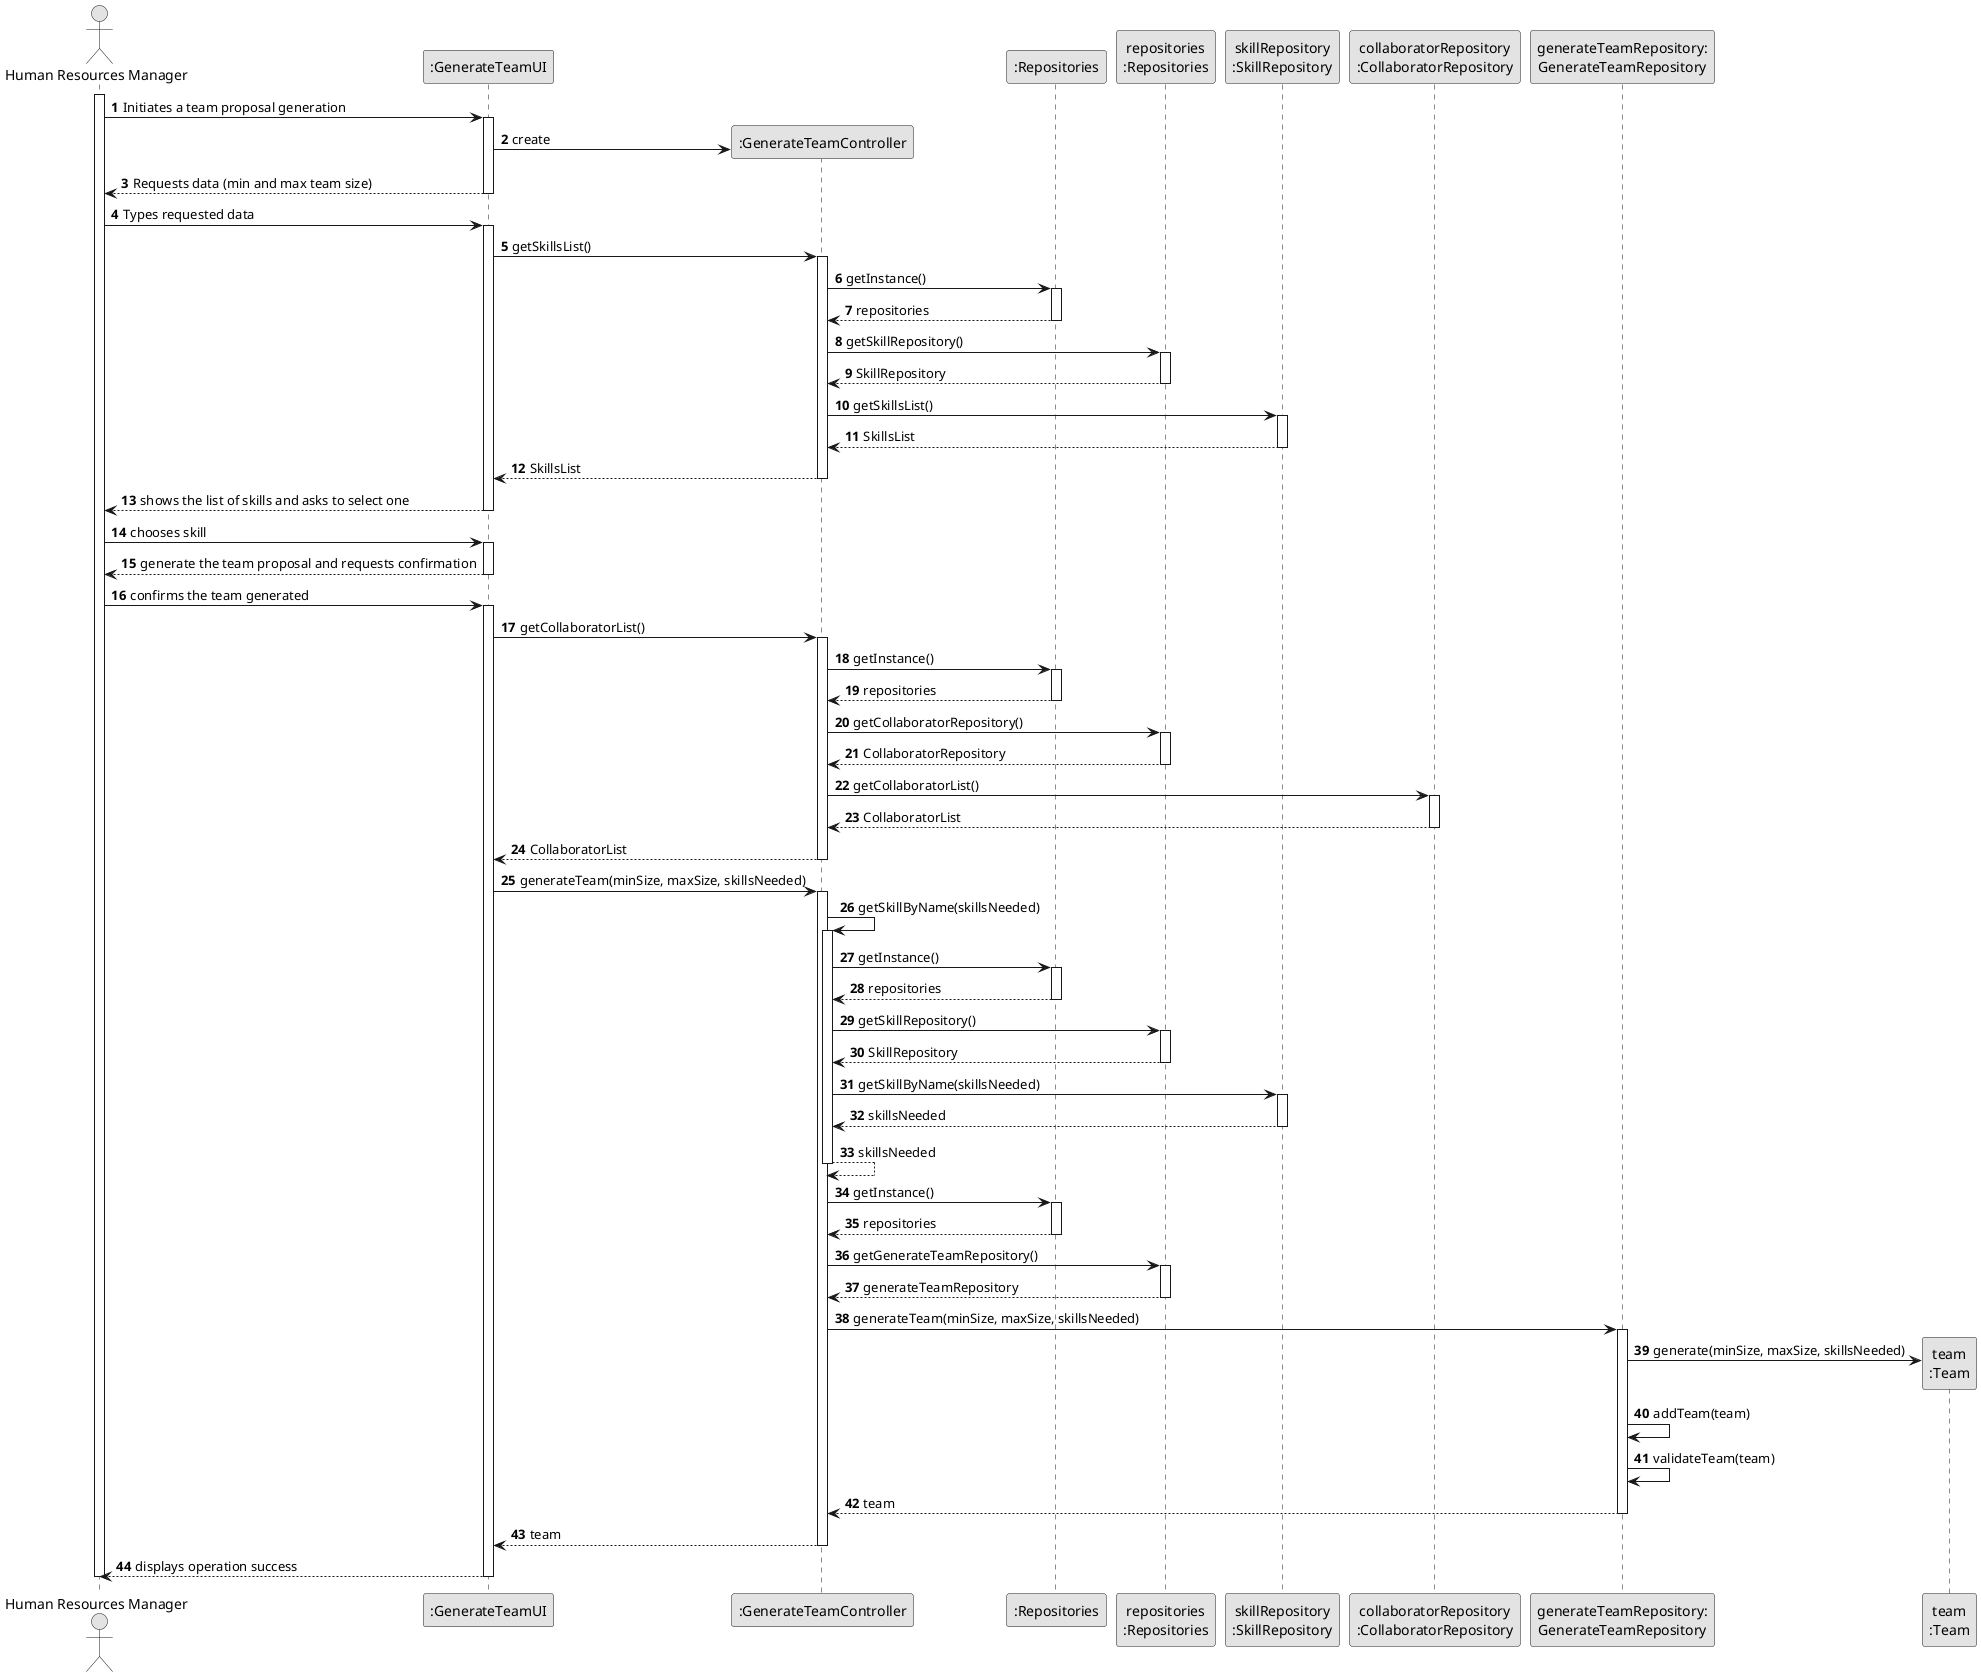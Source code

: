 @startuml
skinparam monochrome true
skinparam packageStyle rectangle
skinparam shadowing false

autonumber

'hide footbox
actor "Human Resources Manager" as HRM
participant ":GenerateTeamUI" as UI
participant ":GenerateTeamController" as CTRL
participant ":Repositories" as REP
participant "repositories\n:Repositories" as REPS
participant "skillRepository\n:SkillRepository" as SREP
participant "collaboratorRepository\n:CollaboratorRepository" as CREP
participant "generateTeamRepository:\nGenerateTeamRepository" as GTREP
participant "team\n:Team" as T


activate HRM

    HRM -> UI : Initiates a team proposal generation
    activate UI

        UI -> CTRL** : create

    UI --> HRM : Requests data (min and max team size)
    deactivate UI

    HRM -> UI : Types requested data
    activate UI

        UI -> CTRL : getSkillsList()
        activate CTRL

            CTRL -> REP : getInstance()
            activate REP

            REP --> CTRL: repositories
            deactivate REP

            CTRL -> REPS : getSkillRepository()
            activate REPS

            REPS --> CTRL: SkillRepository
            deactivate REPS

            CTRL -> SREP: getSkillsList()
            activate SREP

            SREP --> CTRL : SkillsList
            deactivate SREP

            CTRL --> UI : SkillsList
            deactivate CTRL

    UI --> HRM : shows the list of skills and asks to select one
    deactivate UI

    HRM -> UI : chooses skill
    activate UI

    UI --> HRM : generate the team proposal and requests confirmation
    deactivate UI

    HRM -> UI : confirms the team generated
    activate UI

         UI -> CTRL : getCollaboratorList()
                activate CTRL

                    CTRL -> REP : getInstance()
                    activate REP

                    REP --> CTRL: repositories
                    deactivate REP

                    CTRL -> REPS : getCollaboratorRepository()
                    activate REPS

                    REPS --> CTRL: CollaboratorRepository
                    deactivate REPS

                    CTRL -> CREP: getCollaboratorList()
                    activate CREP

                    CREP --> CTRL : CollaboratorList
                    deactivate CREP

                    CTRL --> UI : CollaboratorList
                    deactivate CTRL

        UI -> CTRL: generateTeam(minSize, maxSize, skillsNeeded)
        activate CTRL

            CTRL -> CTRL: getSkillByName(skillsNeeded)
                        activate CTRL

                        CTRL -> REP: getInstance()
                        activate REP

                        REP --> CTRL: repositories
                        deactivate REP

                        CTRL -> REPS: getSkillRepository()
                        activate REPS

                        REPS --> CTRL: SkillRepository
                        deactivate REPS

                        CTRL -> SREP: getSkillByName(skillsNeeded)
                        activate SREP

                        SREP --> CTRL: skillsNeeded
                        deactivate SREP

                        CTRL --> CTRL: skillsNeeded
                        deactivate CTRL

            CTRL -> REP: getInstance()
            activate REP

            REP --> CTRL: repositories
            deactivate REP

            CTRL -> REPS: getGenerateTeamRepository()
            activate REPS

            REPS --> CTRL: generateTeamRepository
            deactivate REPS

            CTRL -> GTREP: generateTeam(minSize, maxSize, skillsNeeded)
            activate GTREP

                GTREP -> T** : generate(minSize, maxSize, skillsNeeded)

                GTREP -> GTREP: addTeam(team)

                GTREP -> GTREP: validateTeam(team)

            GTREP --> CTRL: team
            deactivate GTREP

        CTRL --> UI: team
        deactivate CTRL

    UI --> HRM: displays operation success
    deactivate UI

deactivate HRM

@enduml